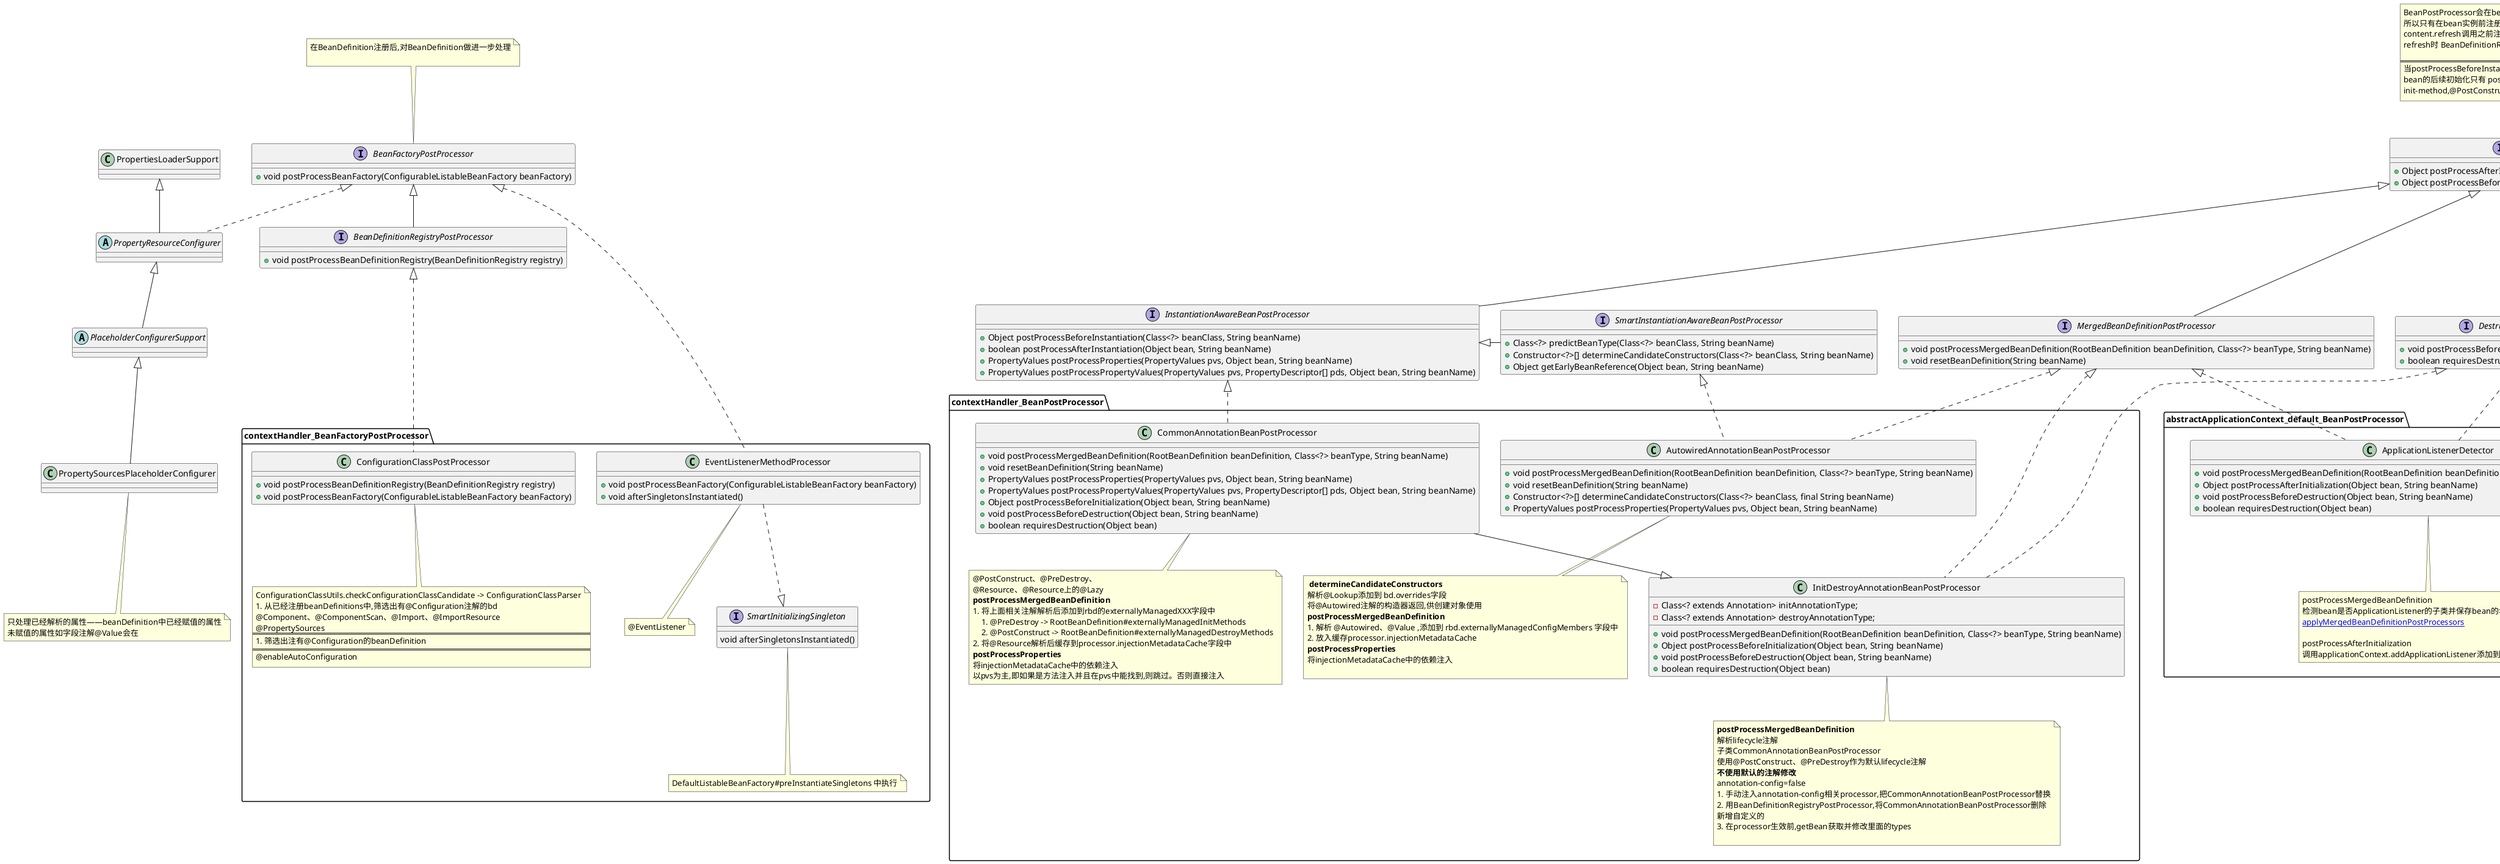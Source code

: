 @startuml
'https://plantuml.com/class-diagram
interface BeanPostProcessor{
    + Object postProcessAfterInitialization(Object bean, String beanName)
    + Object postProcessBeforeInitialization(Object bean, String beanName)
}
note top of BeanPostProcessor
BeanPostProcessor会在bean实例时调用
所以只有在bean实例前注册并实例化才能确保被正确的调用
content.refresh调用之前注册
refresh时 BeanDefinitionRegistry中注册

====
当postProcessBeforeInstantiation(短路初始化方法) 返回一个 bean实例时
bean的后续初始化只有 postProcessAfterInitialization 会执行
init-method,@PostConstruct,InitializingBean 都不会执行
end note

interface InstantiationAwareBeanPostProcessor  {
    + Object postProcessBeforeInstantiation(Class<?> beanClass, String beanName)
    + boolean postProcessAfterInstantiation(Object bean, String beanName)
    + PropertyValues postProcessProperties(PropertyValues pvs, Object bean, String beanName)
    + PropertyValues postProcessPropertyValues(PropertyValues pvs, PropertyDescriptor[] pds, Object bean, String beanName)
}
InstantiationAwareBeanPostProcessor -u--|> BeanPostProcessor

interface MergedBeanDefinitionPostProcessor {
	+ void postProcessMergedBeanDefinition(RootBeanDefinition beanDefinition, Class<?> beanType, String beanName)
    + void resetBeanDefinition(String beanName)
}
MergedBeanDefinitionPostProcessor -u--|> BeanPostProcessor

interface DestructionAwareBeanPostProcessor {
    + void postProcessBeforeDestruction(Object bean, String beanName)
    + boolean requiresDestruction(Object bean)
}
DestructionAwareBeanPostProcessor -u--|> BeanPostProcessor

interface SmartInstantiationAwareBeanPostProcessor {
    + Class<?> predictBeanType(Class<?> beanClass, String beanName)
    + Constructor<?>[] determineCandidateConstructors(Class<?> beanClass, String beanName)
    + Object getEarlyBeanReference(Object bean, String beanName)
}
SmartInstantiationAwareBeanPostProcessor -l-|> InstantiationAwareBeanPostProcessor




class BeanPostProcessorCache {
     List<InstantiationAwareBeanPostProcessor> instantiationAware = new ArrayList<>();
     List<SmartInstantiationAwareBeanPostProcessor> smartInstantiationAware = new ArrayList<>();
     List<DestructionAwareBeanPostProcessor> destructionAware = new ArrayList<>();
     List<MergedBeanDefinitionPostProcessor> mergedDefinition = new ArrayList<>();
}






interface BeanFactoryPostProcessor{
    + void postProcessBeanFactory(ConfigurableListableBeanFactory beanFactory)
}
interface BeanDefinitionRegistryPostProcessor extends BeanFactoryPostProcessor{
    + void postProcessBeanDefinitionRegistry(BeanDefinitionRegistry registry)
}
note top of BeanFactoryPostProcessor
在BeanDefinition注册后,对BeanDefinition做进一步处理

end note

namespace abstractApplicationContext_default_BeanPostProcessor{
    class ApplicationContextAwareProcessor{
        + Object postProcessBeforeInitialization(Object bean, String beanName)
    }
    ApplicationContextAwareProcessor .u...|> .BeanPostProcessor
    class ApplicationListenerDetector{
        + void postProcessMergedBeanDefinition(RootBeanDefinition beanDefinition, Class<?> beanType, String beanName)
        + Object postProcessAfterInitialization(Object bean, String beanName)
        + void postProcessBeforeDestruction(Object bean, String beanName)
        + boolean requiresDestruction(Object bean)
    }
    ApplicationListenerDetector .u.|> .DestructionAwareBeanPostProcessor
    ApplicationListenerDetector .u.|> .MergedBeanDefinitionPostProcessor
    note bottom of ApplicationListenerDetector
    postProcessMergedBeanDefinition
    检测bean是否ApplicationListener的子类并保存bean的名字
    [[../active/003_createBeanInstance.puml applyMergedBeanDefinitionPostProcessors]]

    postProcessAfterInitialization
    调用applicationContext.addApplicationListener添加到监听器集合中
    end note

    class BeanPostProcessorChecker implements .BeanPostProcessor
}


    namespace contextHandler_BeanFactoryPostProcessor {
        interface SmartInitializingSingleton{
            void afterSingletonsInstantiated()
        }
        note bottom
        DefaultListableBeanFactory#preInstantiateSingletons 中执行
        end note
        class ConfigurationClassPostProcessor{
            + void postProcessBeanDefinitionRegistry(BeanDefinitionRegistry registry)
            + void postProcessBeanFactory(ConfigurableListableBeanFactory beanFactory)
        }
        note bottom
        ConfigurationClassUtils.checkConfigurationClassCandidate -> ConfigurationClassParser
        #从已经注册beanDefinitions中,筛选出有@Configuration注解的bd
        @Component、@ComponentScan、@Import、@ImportResource
        @PropertySources
        ===
        #筛选出注有@Configuration的beanDefinition
        ===
        @enableAutoConfiguration
        end note
        ConfigurationClassPostProcessor .u..|> .BeanDefinitionRegistryPostProcessor

        class EventListenerMethodProcessor {
            + void postProcessBeanFactory(ConfigurableListableBeanFactory beanFactory)
            + void afterSingletonsInstantiated()
        }
        note bottom
        @EventListener
        end note
        EventListenerMethodProcessor .u...|> .BeanFactoryPostProcessor
        EventListenerMethodProcessor ..|> SmartInitializingSingleton

    }
    namespace contextHandler_BeanPostProcessor{
        class AutowiredAnnotationBeanPostProcessor implements .SmartInstantiationAwareBeanPostProcessor,.MergedBeanDefinitionPostProcessor{
            + void postProcessMergedBeanDefinition(RootBeanDefinition beanDefinition, Class<?> beanType, String beanName)
            + void resetBeanDefinition(String beanName)
            + Constructor<?>[] determineCandidateConstructors(Class<?> beanClass, final String beanName)
            + PropertyValues postProcessProperties(PropertyValues pvs, Object bean, String beanName)

        }
        note bottom of AutowiredAnnotationBeanPostProcessor
         **determineCandidateConstructors**
        解析@Lookup添加到 bd.overrides字段
        将@Autowired注解的构造器返回,供创建对象使用
        **postProcessMergedBeanDefinition**
        #解析 @Autowired、@Value ,添加到 rbd.externallyManagedConfigMembers 字段中
        #放入缓存processor.injectionMetadataCache
        **postProcessProperties**
        将injectionMetadataCache中的依赖注入

        end note

        class InitDestroyAnnotationBeanPostProcessor implements .DestructionAwareBeanPostProcessor, .MergedBeanDefinitionPostProcessor{
            - Class<? extends Annotation> initAnnotationType;
            - Class<? extends Annotation> destroyAnnotationType;

            + void postProcessMergedBeanDefinition(RootBeanDefinition beanDefinition, Class<?> beanType, String beanName)
            + Object postProcessBeforeInitialization(Object bean, String beanName)
            + void postProcessBeforeDestruction(Object bean, String beanName)
            + boolean requiresDestruction(Object bean)
        }
        note bottom of InitDestroyAnnotationBeanPostProcessor
        **postProcessMergedBeanDefinition**
        解析lifecycle注解
        子类CommonAnnotationBeanPostProcessor
        使用@PostConstruct、@PreDestroy作为默认lifecycle注解
        **不使用默认的注解修改**
        annotation-config=false
        #手动注入annotation-config相关processor,把CommonAnnotationBeanPostProcessor替换
        #用BeanDefinitionRegistryPostProcessor,将CommonAnnotationBeanPostProcessor删除
        新增自定义的
        #在processor生效前,getBean获取并修改里面的types

        end note

        class CommonAnnotationBeanPostProcessor    {
            + void postProcessMergedBeanDefinition(RootBeanDefinition beanDefinition, Class<?> beanType, String beanName)
            + void resetBeanDefinition(String beanName)
            + PropertyValues postProcessProperties(PropertyValues pvs, Object bean, String beanName)
            + PropertyValues postProcessPropertyValues(PropertyValues pvs, PropertyDescriptor[] pds, Object bean, String beanName)
            + Object postProcessBeforeInitialization(Object bean, String beanName)
            + void postProcessBeforeDestruction(Object bean, String beanName)
            + boolean requiresDestruction(Object bean)
        }
        note bottom of CommonAnnotationBeanPostProcessor
        @PostConstruct、@PreDestroy、
        @Resource、@Resource上的@Lazy
        **postProcessMergedBeanDefinition**
        #将上面相关注解解析后添加到rbd的externallyManagedXXX字段中
        ## @PreDestroy -> RootBeanDefinition#externallyManagedInitMethods
        ## @PostConstruct -> RootBeanDefinition#externallyManagedDestroyMethods
        #将@Resource解析后缓存到processor.injectionMetadataCache字段中
        **postProcessProperties**
        将injectionMetadataCache中的依赖注入
        以pvs为主,即如果是方法注入并且在pvs中能找到,则跳过。否则直接注入
        end note
        CommonAnnotationBeanPostProcessor --|> InitDestroyAnnotationBeanPostProcessor
        CommonAnnotationBeanPostProcessor ..|> .InstantiationAwareBeanPostProcessor
    }

abstractApplicationContext_default_BeanPostProcessor -r[hidden]- contextHandler_BeanPostProcessor

'Property
abstract class PropertyResourceConfigurer extends PropertiesLoaderSupport implements BeanFactoryPostProcessor
abstract class PlaceholderConfigurerSupport extends PropertyResourceConfigurer
class PropertySourcesPlaceholderConfigurer extends PlaceholderConfigurerSupport
note bottom
只处理已经解析的属性——beanDefinition中已经赋值的属性
未赋值的属性如字段注解@Value会在
end note

@enduml